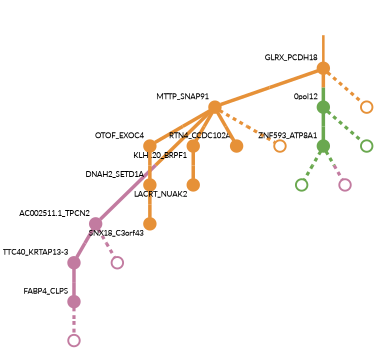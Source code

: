 strict digraph  {
graph[splines=false]; nodesep=0.7; rankdir=TB; ranksep=0.6; forcelabels=true; dpi=600; size=2.5;
0 [color="#e69138ff", fillcolor="#e69138ff", fixedsize=true, fontname=Lato, fontsize="12pt", height="0.25", label="", penwidth=3, shape=circle, style=filled, xlabel=GLRX_PCDH18];
9 [color="#e69138ff", fillcolor="#e69138ff", fixedsize=true, fontname=Lato, fontsize="12pt", height="0.25", label="", penwidth=3, shape=circle, style=filled, xlabel=MTTP_SNAP91];
12 [color="#6aa84fff", fillcolor="#6aa84fff", fixedsize=true, fontname=Lato, fontsize="12pt", height="0.25", label="", penwidth=3, shape=circle, style=filled, xlabel="0pol12"];
18 [color="#e69138ff", fillcolor="#e69138ff", fixedsize=true, fontname=Lato, fontsize="12pt", height="0.25", label="", penwidth=3, shape=circle, style=solid, xlabel=""];
1 [color="#c27ba0ff", fillcolor="#c27ba0ff", fixedsize=true, fontname=Lato, fontsize="12pt", height="0.25", label="", penwidth=3, shape=circle, style=filled, xlabel="AC002511.1_TPCN2"];
3 [color="#c27ba0ff", fillcolor="#c27ba0ff", fixedsize=true, fontname=Lato, fontsize="12pt", height="0.25", label="", penwidth=3, shape=circle, style=filled, xlabel="TTC40_KRTAP13-3"];
15 [color="#c27ba0ff", fillcolor="#c27ba0ff", fixedsize=true, fontname=Lato, fontsize="12pt", height="0.25", label="", penwidth=3, shape=circle, style=solid, xlabel=""];
2 [color="#e69138ff", fillcolor="#e69138ff", fixedsize=true, fontname=Lato, fontsize="12pt", height="0.25", label="", penwidth=3, shape=circle, style=filled, xlabel=DNAH2_SETD1A];
6 [color="#e69138ff", fillcolor="#e69138ff", fixedsize=true, fontname=Lato, fontsize="12pt", height="0.25", label="", penwidth=3, shape=circle, style=filled, xlabel=SNX18_C3orf43];
8 [color="#c27ba0ff", fillcolor="#c27ba0ff", fixedsize=true, fontname=Lato, fontsize="12pt", height="0.25", label="", penwidth=3, shape=circle, style=filled, xlabel=FABP4_CLPS];
4 [color="#6aa84fff", fillcolor="#6aa84fff", fixedsize=true, fontname=Lato, fontsize="12pt", height="0.25", label="", penwidth=3, shape=circle, style=filled, xlabel=ZNF593_ATP8A1];
14 [color="#6aa84fff", fillcolor="#6aa84fff", fixedsize=true, fontname=Lato, fontsize="12pt", height="0.25", label="", penwidth=3, shape=circle, style=solid, xlabel=""];
16 [color="#c27ba0ff", fillcolor="#c27ba0ff", fixedsize=true, fontname=Lato, fontsize="12pt", height="0.25", label="", penwidth=3, shape=circle, style=solid, xlabel=""];
7 [color="#e69138ff", fillcolor="#e69138ff", fixedsize=true, fontname=Lato, fontsize="12pt", height="0.25", label="", penwidth=3, shape=circle, style=filled, xlabel=OTOF_EXOC4];
17 [color="#c27ba0ff", fillcolor="#c27ba0ff", fixedsize=true, fontname=Lato, fontsize="12pt", height="0.25", label="", penwidth=3, shape=circle, style=solid, xlabel=""];
10 [color="#e69138ff", fillcolor="#e69138ff", fixedsize=true, fontname=Lato, fontsize="12pt", height="0.25", label="", penwidth=3, shape=circle, style=filled, xlabel=KLHL20_BRPF1];
11 [color="#e69138ff", fillcolor="#e69138ff", fixedsize=true, fontname=Lato, fontsize="12pt", height="0.25", label="", penwidth=3, shape=circle, style=filled, xlabel=RTN4_CCDC102A];
19 [color="#e69138ff", fillcolor="#e69138ff", fixedsize=true, fontname=Lato, fontsize="12pt", height="0.25", label="", penwidth=3, shape=circle, style=solid, xlabel=""];
5 [color="#e69138ff", fillcolor="#e69138ff", fixedsize=true, fontname=Lato, fontsize="12pt", height="0.25", label="", penwidth=3, shape=circle, style=filled, xlabel=LACRT_NUAK2];
13 [color="#6aa84fff", fillcolor="#6aa84fff", fixedsize=true, fontname=Lato, fontsize="12pt", height="0.25", label="", penwidth=3, shape=circle, style=solid, xlabel=""];
normal [label="", penwidth=3, style=invis, xlabel=GLRX_PCDH18];
0 -> 9  [arrowsize=0, color="#e69138ff;0.5:#e69138ff", minlen="1.1818181276321411", penwidth="5.5", style=solid];
0 -> 12  [arrowsize=0, color="#e69138ff;0.5:#6aa84fff", minlen="1.0779221057891846", penwidth="5.5", style=solid];
0 -> 18  [arrowsize=0, color="#e69138ff;0.5:#e69138ff", minlen="1.0779221057891846", penwidth=5, style=dashed];
9 -> 1  [arrowsize=0, color="#e69138ff;0.5:#c27ba0ff", minlen="3.0", penwidth="5.5", style=solid];
9 -> 7  [arrowsize=0, color="#e69138ff;0.5:#e69138ff", minlen="1.2857142686843872", penwidth="5.5", style=solid];
9 -> 10  [arrowsize=0, color="#e69138ff;0.5:#e69138ff", minlen="1.1558442115783691", penwidth="5.5", style=solid];
9 -> 11  [arrowsize=0, color="#e69138ff;0.5:#e69138ff", minlen="1.1558442115783691", penwidth="5.5", style=solid];
9 -> 19  [arrowsize=0, color="#e69138ff;0.5:#e69138ff", minlen="1.0779221057891846", penwidth=5, style=dashed];
12 -> 4  [arrowsize=0, color="#6aa84fff;0.5:#6aa84fff", minlen="1.4935065507888794", penwidth="5.5", style=solid];
12 -> 13  [arrowsize=0, color="#6aa84fff;0.5:#6aa84fff", minlen="1.0779221057891846", penwidth=5, style=dashed];
1 -> 3  [arrowsize=0, color="#c27ba0ff;0.5:#c27ba0ff", minlen="1.545454502105713", penwidth="5.5", style=solid];
1 -> 15  [arrowsize=0, color="#c27ba0ff;0.5:#c27ba0ff", minlen="1.0779221057891846", penwidth=5, style=dashed];
3 -> 8  [arrowsize=0, color="#c27ba0ff;0.5:#c27ba0ff", minlen="1.2077921628952026", penwidth="5.5", style=solid];
2 -> 6  [arrowsize=0, color="#e69138ff;0.5:#e69138ff", minlen="1.3376623392105103", penwidth="5.5", style=solid];
8 -> 17  [arrowsize=0, color="#c27ba0ff;0.5:#c27ba0ff", minlen="1.0779221057891846", penwidth=5, style=dashed];
4 -> 14  [arrowsize=0, color="#6aa84fff;0.5:#6aa84fff", minlen="1.0779221057891846", penwidth=5, style=dashed];
4 -> 16  [arrowsize=0, color="#6aa84fff;0.5:#c27ba0ff", minlen="1.0779221057891846", penwidth=5, style=dashed];
7 -> 2  [arrowsize=0, color="#e69138ff;0.5:#e69138ff", minlen="1.649350643157959", penwidth="5.5", style=solid];
10 -> 5  [arrowsize=0, color="#e69138ff;0.5:#e69138ff", minlen="1.3636363744735718", penwidth="5.5", style=solid];
normal -> 0  [arrowsize=0, color="#e69138ff", label="", penwidth=4, style=solid];
}
